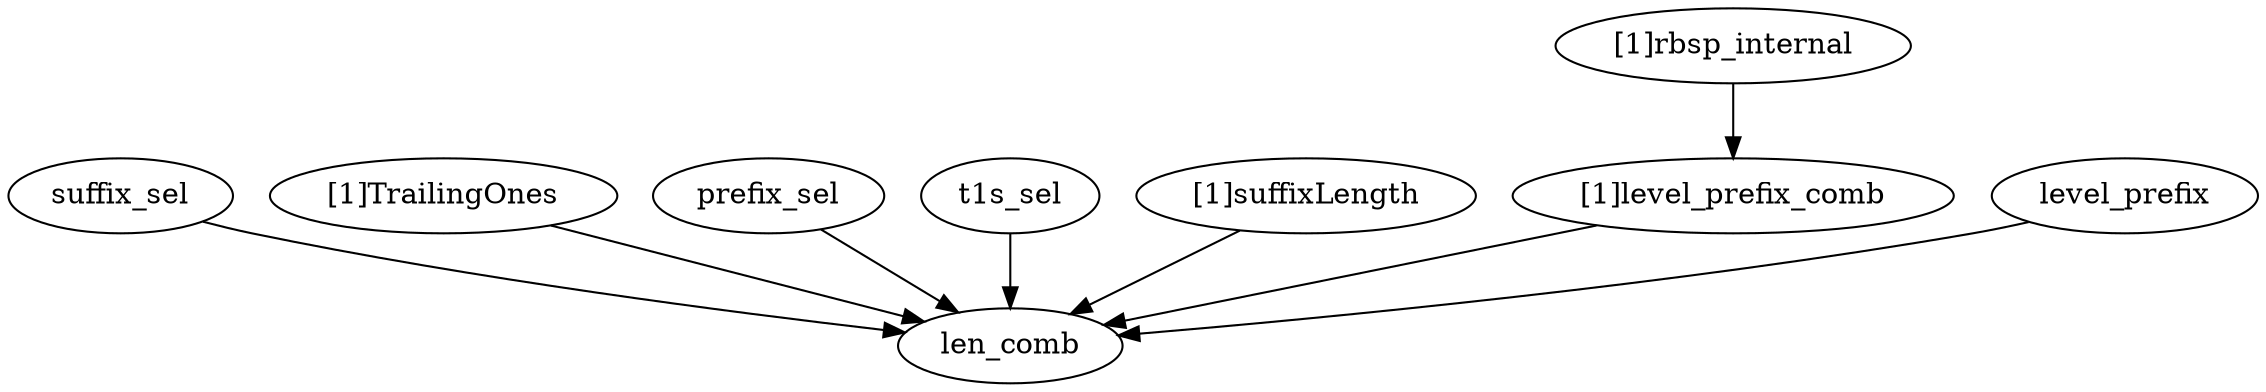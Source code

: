 strict digraph "" {
	suffix_sel	 [complexity=7,
		importance=0.506219440264,
		rank=0.0723170628948];
	len_comb	 [complexity=0,
		importance=0.0541497899036,
		rank=0.0];
	suffix_sel -> len_comb;
	"[1]TrailingOnes"	 [complexity=2,
		importance=0.0730211210351,
		rank=0.0365105605175];
	"[1]TrailingOnes" -> len_comb;
	prefix_sel	 [complexity=1,
		importance=0.289620280649,
		rank=0.289620280649];
	prefix_sel -> len_comb;
	t1s_sel	 [complexity=1,
		importance=0.343770070553,
		rank=0.343770070553];
	t1s_sel -> len_comb;
	"[1]suffixLength"	 [complexity=5,
		importance=0.343142251684,
		rank=0.0686284503367];
	"[1]suffixLength" -> len_comb;
	"[1]level_prefix_comb"	 [complexity=2,
		importance=0.0845644703251,
		rank=0.0422822351626];
	"[1]level_prefix_comb" -> len_comb;
	level_prefix	 [complexity=7,
		importance=0.514825118364,
		rank=0.0735464454805];
	level_prefix -> len_comb;
	"[1]rbsp_internal"	 [complexity=18,
		importance=12.8855446945,
		rank=0.715863594141];
	"[1]rbsp_internal" -> "[1]level_prefix_comb";
}
